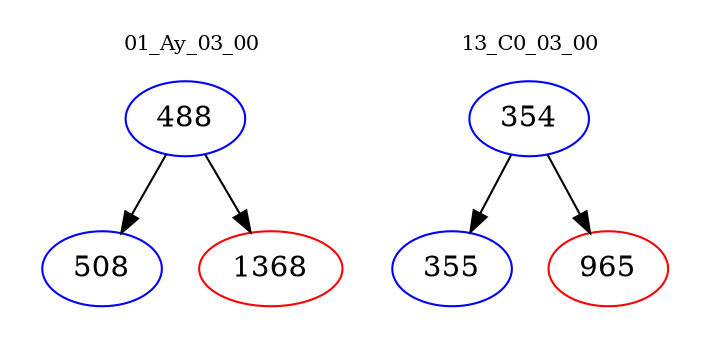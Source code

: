 digraph{
subgraph cluster_0 {
color = white
label = "01_Ay_03_00";
fontsize=10;
T0_488 [label="488", color="blue"]
T0_488 -> T0_508 [color="black"]
T0_508 [label="508", color="blue"]
T0_488 -> T0_1368 [color="black"]
T0_1368 [label="1368", color="red"]
}
subgraph cluster_1 {
color = white
label = "13_C0_03_00";
fontsize=10;
T1_354 [label="354", color="blue"]
T1_354 -> T1_355 [color="black"]
T1_355 [label="355", color="blue"]
T1_354 -> T1_965 [color="black"]
T1_965 [label="965", color="red"]
}
}
